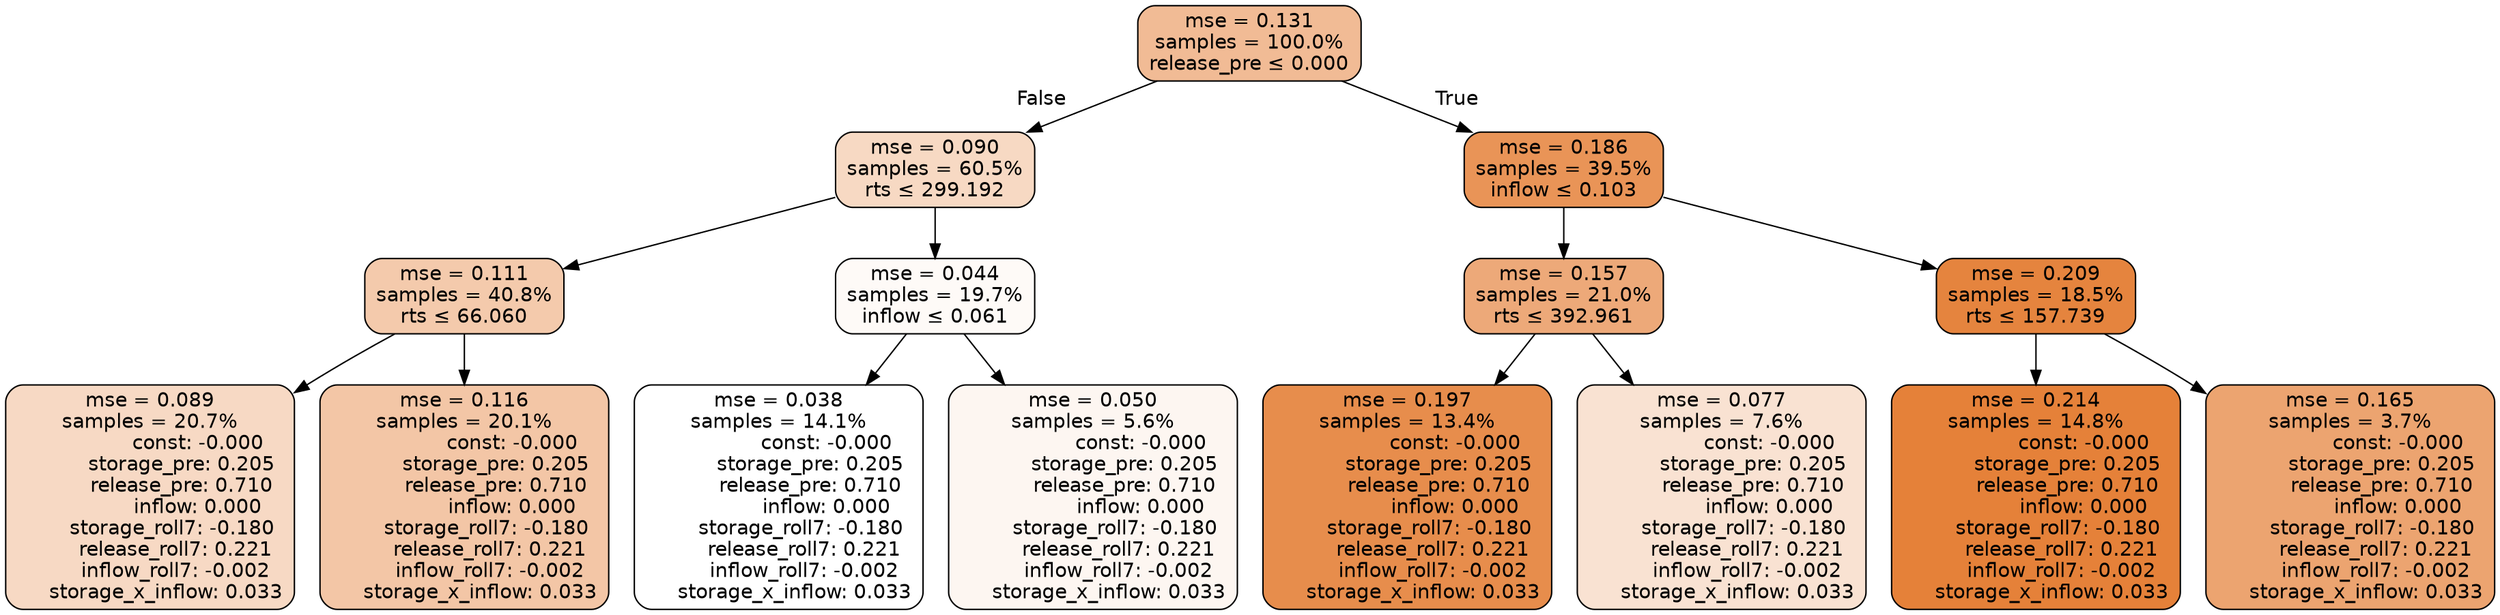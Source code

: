 digraph tree {
node [shape=rectangle, style="filled, rounded", color="black", fontname=helvetica] ;
edge [fontname=helvetica] ;
	"0" [label="mse = 0.131
samples = 100.0%
release_pre &le; 0.000", fillcolor="#f1bb95"]
	"1" [label="mse = 0.090
samples = 60.5%
rts &le; 299.192", fillcolor="#f7d9c3"]
	"2" [label="mse = 0.111
samples = 40.8%
rts &le; 66.060", fillcolor="#f4caac"]
	"3" [label="mse = 0.089
samples = 20.7%
               const: -0.000
          storage_pre: 0.205
          release_pre: 0.710
               inflow: 0.000
       storage_roll7: -0.180
        release_roll7: 0.221
        inflow_roll7: -0.002
     storage_x_inflow: 0.033", fillcolor="#f7d9c4"]
	"4" [label="mse = 0.116
samples = 20.1%
               const: -0.000
          storage_pre: 0.205
          release_pre: 0.710
               inflow: 0.000
       storage_roll7: -0.180
        release_roll7: 0.221
        inflow_roll7: -0.002
     storage_x_inflow: 0.033", fillcolor="#f3c6a6"]
	"5" [label="mse = 0.044
samples = 19.7%
inflow &le; 0.061", fillcolor="#fefaf7"]
	"6" [label="mse = 0.038
samples = 14.1%
               const: -0.000
          storage_pre: 0.205
          release_pre: 0.710
               inflow: 0.000
       storage_roll7: -0.180
        release_roll7: 0.221
        inflow_roll7: -0.002
     storage_x_inflow: 0.033", fillcolor="#ffffff"]
	"7" [label="mse = 0.050
samples = 5.6%
               const: -0.000
          storage_pre: 0.205
          release_pre: 0.710
               inflow: 0.000
       storage_roll7: -0.180
        release_roll7: 0.221
        inflow_roll7: -0.002
     storage_x_inflow: 0.033", fillcolor="#fdf6f1"]
	"8" [label="mse = 0.186
samples = 39.5%
inflow &le; 0.103", fillcolor="#e99457"]
	"9" [label="mse = 0.157
samples = 21.0%
rts &le; 392.961", fillcolor="#eda979"]
	"10" [label="mse = 0.197
samples = 13.4%
               const: -0.000
          storage_pre: 0.205
          release_pre: 0.710
               inflow: 0.000
       storage_roll7: -0.180
        release_roll7: 0.221
        inflow_roll7: -0.002
     storage_x_inflow: 0.033", fillcolor="#e78d4c"]
	"11" [label="mse = 0.077
samples = 7.6%
               const: -0.000
          storage_pre: 0.205
          release_pre: 0.710
               inflow: 0.000
       storage_roll7: -0.180
        release_roll7: 0.221
        inflow_roll7: -0.002
     storage_x_inflow: 0.033", fillcolor="#f9e2d2"]
	"12" [label="mse = 0.209
samples = 18.5%
rts &le; 157.739", fillcolor="#e5843e"]
	"13" [label="mse = 0.214
samples = 14.8%
               const: -0.000
          storage_pre: 0.205
          release_pre: 0.710
               inflow: 0.000
       storage_roll7: -0.180
        release_roll7: 0.221
        inflow_roll7: -0.002
     storage_x_inflow: 0.033", fillcolor="#e58139"]
	"14" [label="mse = 0.165
samples = 3.7%
               const: -0.000
          storage_pre: 0.205
          release_pre: 0.710
               inflow: 0.000
       storage_roll7: -0.180
        release_roll7: 0.221
        inflow_roll7: -0.002
     storage_x_inflow: 0.033", fillcolor="#eca470"]

	"0" -> "1" [labeldistance=2.5, labelangle=45, headlabel="False"]
	"1" -> "2"
	"2" -> "3"
	"2" -> "4"
	"1" -> "5"
	"5" -> "6"
	"5" -> "7"
	"0" -> "8" [labeldistance=2.5, labelangle=-45, headlabel="True"]
	"8" -> "9"
	"9" -> "10"
	"9" -> "11"
	"8" -> "12"
	"12" -> "13"
	"12" -> "14"
}